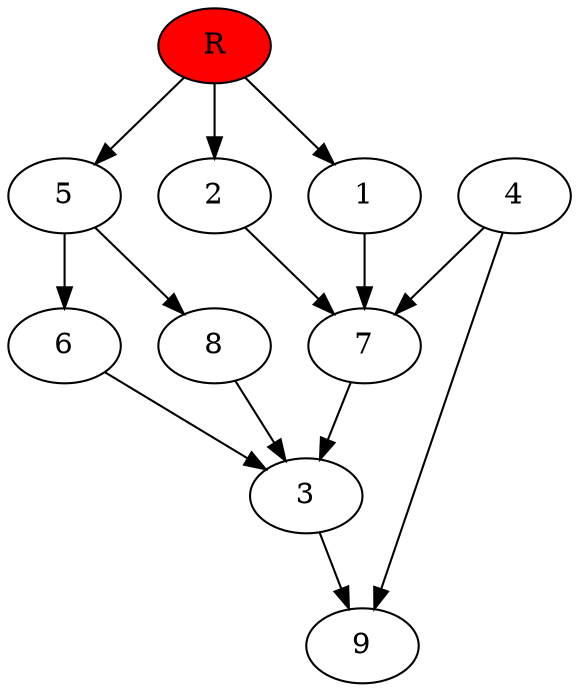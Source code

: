 digraph prb26752 {
	1
	2
	3
	4
	5
	6
	7
	8
	R [fillcolor="#ff0000" style=filled]
	1 -> 7
	2 -> 7
	3 -> 9
	4 -> 7
	4 -> 9
	5 -> 6
	5 -> 8
	6 -> 3
	7 -> 3
	8 -> 3
	R -> 1
	R -> 2
	R -> 5
}

